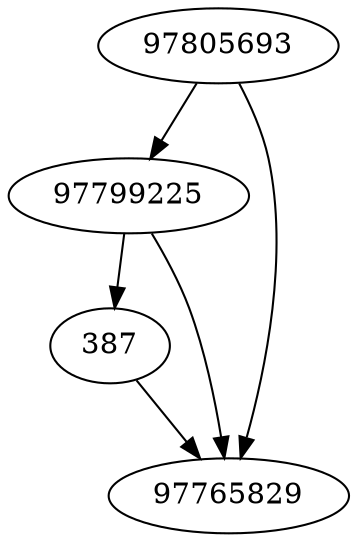 strict digraph  {
97805693;
97799225;
387;
97765829;
97805693 -> 97765829;
97805693 -> 97799225;
97799225 -> 387;
97799225 -> 97765829;
387 -> 97765829;
}
